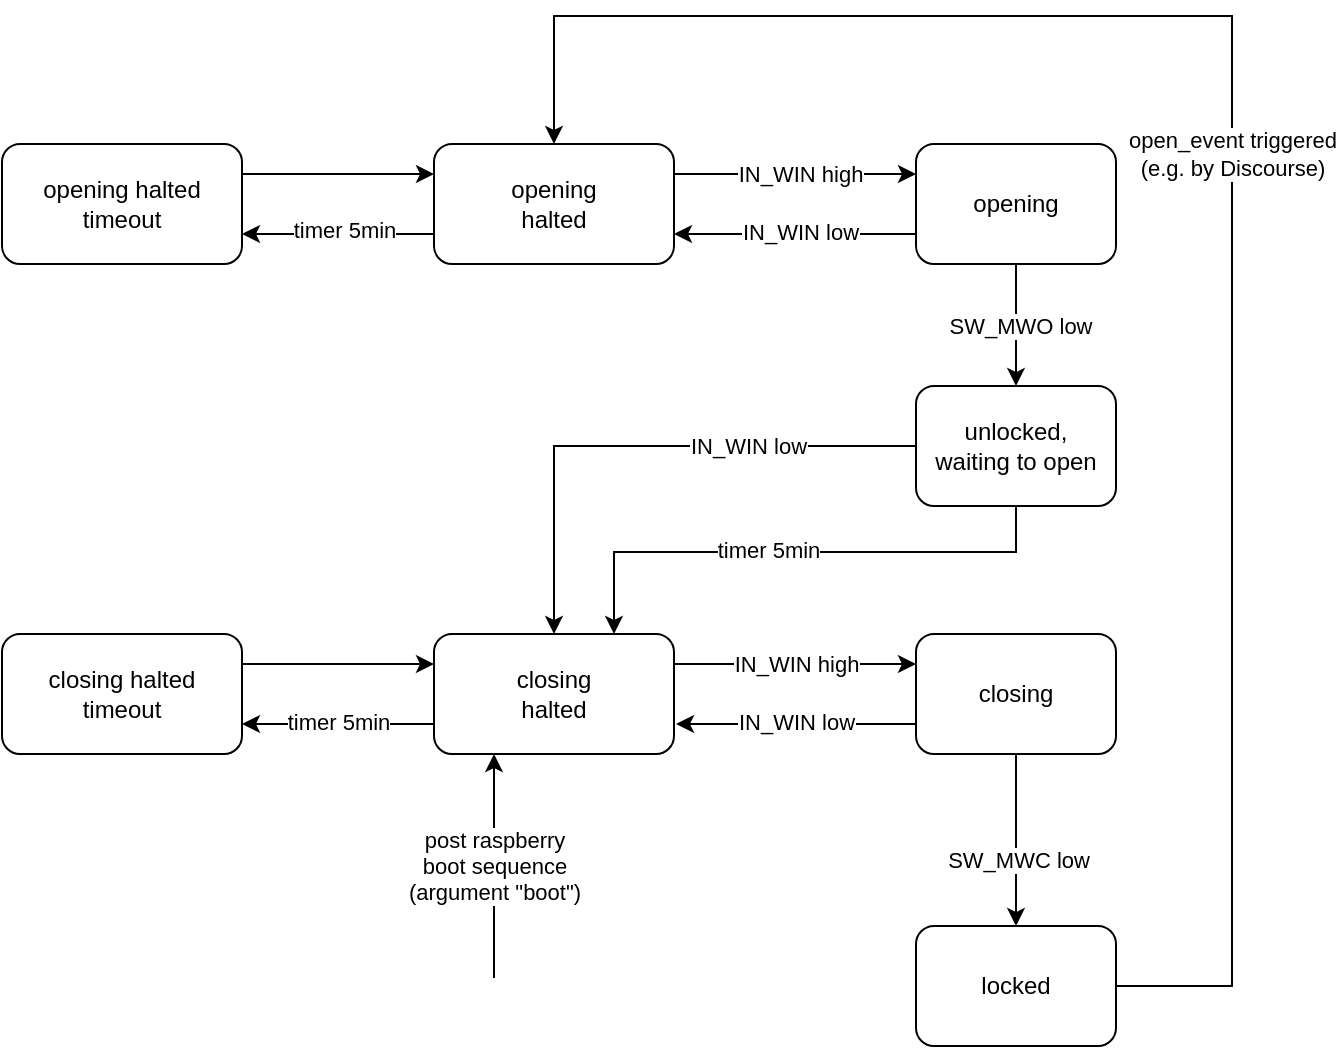 <mxfile version="22.0.8" type="device">
  <diagram id="Uv9ykZ_TOGQ4xsJvZRrg" name="Page-1">
    <mxGraphModel dx="958" dy="578" grid="0" gridSize="10" guides="1" tooltips="1" connect="1" arrows="1" fold="1" page="1" pageScale="1" pageWidth="827" pageHeight="1169" math="0" shadow="0">
      <root>
        <mxCell id="0" />
        <mxCell id="1" parent="0" />
        <mxCell id="zgbDZBJy8HB7fsjAfdnr-1" value="open_event triggered&lt;br&gt;&lt;div&gt;(e.g. by Discourse)&lt;/div&gt;" style="edgeStyle=orthogonalEdgeStyle;rounded=0;orthogonalLoop=1;jettySize=auto;html=1;exitX=1;exitY=0.5;exitDx=0;exitDy=0;entryX=0.5;entryY=0;entryDx=0;entryDy=0;" edge="1" parent="1" source="81YjFIQ1cdnt-nmbqNt_-1" target="wPA8z_1g9L0eMRsK_RC2-3">
          <mxGeometry x="0.002" relative="1" as="geometry">
            <mxPoint x="376" y="212" as="targetPoint" />
            <Array as="points">
              <mxPoint x="729" y="682" />
              <mxPoint x="729" y="197" />
              <mxPoint x="390" y="197" />
            </Array>
            <mxPoint as="offset" />
          </mxGeometry>
        </mxCell>
        <mxCell id="81YjFIQ1cdnt-nmbqNt_-1" value="locked" style="rounded=1;whiteSpace=wrap;html=1;" parent="1" vertex="1">
          <mxGeometry x="571" y="652" width="100" height="60" as="geometry" />
        </mxCell>
        <mxCell id="81YjFIQ1cdnt-nmbqNt_-17" style="edgeStyle=orthogonalEdgeStyle;rounded=0;orthogonalLoop=1;jettySize=auto;html=1;exitX=0.5;exitY=1;exitDx=0;exitDy=0;entryX=0.5;entryY=0;entryDx=0;entryDy=0;" parent="1" source="81YjFIQ1cdnt-nmbqNt_-2" target="81YjFIQ1cdnt-nmbqNt_-1" edge="1">
          <mxGeometry relative="1" as="geometry" />
        </mxCell>
        <mxCell id="wPA8z_1g9L0eMRsK_RC2-12" value="SW_MWC low" style="edgeLabel;html=1;align=center;verticalAlign=middle;resizable=0;points=[];" parent="81YjFIQ1cdnt-nmbqNt_-17" vertex="1" connectable="0">
          <mxGeometry x="0.225" y="1" relative="1" as="geometry">
            <mxPoint as="offset" />
          </mxGeometry>
        </mxCell>
        <mxCell id="wPA8z_1g9L0eMRsK_RC2-5" style="edgeStyle=orthogonalEdgeStyle;rounded=0;orthogonalLoop=1;jettySize=auto;html=1;exitX=0;exitY=0.75;exitDx=0;exitDy=0;" parent="1" source="81YjFIQ1cdnt-nmbqNt_-2" edge="1">
          <mxGeometry relative="1" as="geometry">
            <mxPoint x="451" y="551" as="targetPoint" />
          </mxGeometry>
        </mxCell>
        <mxCell id="wPA8z_1g9L0eMRsK_RC2-14" value="IN_WIN low" style="edgeLabel;html=1;align=center;verticalAlign=middle;resizable=0;points=[];" parent="wPA8z_1g9L0eMRsK_RC2-5" vertex="1" connectable="0">
          <mxGeometry x="-0.327" y="-2" relative="1" as="geometry">
            <mxPoint x="-20" y="1" as="offset" />
          </mxGeometry>
        </mxCell>
        <mxCell id="81YjFIQ1cdnt-nmbqNt_-2" value="&lt;div&gt;closing&lt;/div&gt;" style="whiteSpace=wrap;html=1;rounded=1;" parent="1" vertex="1">
          <mxGeometry x="571" y="506" width="100" height="60" as="geometry" />
        </mxCell>
        <mxCell id="81YjFIQ1cdnt-nmbqNt_-15" value="" style="edgeStyle=orthogonalEdgeStyle;rounded=0;orthogonalLoop=1;jettySize=auto;html=1;" parent="1" source="81YjFIQ1cdnt-nmbqNt_-12" target="81YjFIQ1cdnt-nmbqNt_-14" edge="1">
          <mxGeometry relative="1" as="geometry" />
        </mxCell>
        <mxCell id="wPA8z_1g9L0eMRsK_RC2-11" value="&lt;div&gt;SW_MWO low&lt;/div&gt;" style="edgeLabel;html=1;align=center;verticalAlign=middle;resizable=0;points=[];" parent="81YjFIQ1cdnt-nmbqNt_-15" vertex="1" connectable="0">
          <mxGeometry x="0.008" y="2" relative="1" as="geometry">
            <mxPoint as="offset" />
          </mxGeometry>
        </mxCell>
        <mxCell id="wPA8z_1g9L0eMRsK_RC2-7" style="edgeStyle=orthogonalEdgeStyle;rounded=0;orthogonalLoop=1;jettySize=auto;html=1;exitX=0;exitY=0.75;exitDx=0;exitDy=0;entryX=1;entryY=0.75;entryDx=0;entryDy=0;" parent="1" source="81YjFIQ1cdnt-nmbqNt_-12" target="wPA8z_1g9L0eMRsK_RC2-3" edge="1">
          <mxGeometry relative="1" as="geometry">
            <Array as="points">
              <mxPoint x="520" y="306" />
              <mxPoint x="520" y="306" />
            </Array>
          </mxGeometry>
        </mxCell>
        <mxCell id="wPA8z_1g9L0eMRsK_RC2-9" value="IN_WIN low" style="edgeLabel;html=1;align=center;verticalAlign=middle;resizable=0;points=[];" parent="wPA8z_1g9L0eMRsK_RC2-7" vertex="1" connectable="0">
          <mxGeometry x="-0.409" y="-1" relative="1" as="geometry">
            <mxPoint x="-22" as="offset" />
          </mxGeometry>
        </mxCell>
        <mxCell id="81YjFIQ1cdnt-nmbqNt_-12" value="opening" style="rounded=1;whiteSpace=wrap;html=1;" parent="1" vertex="1">
          <mxGeometry x="571" y="261" width="100" height="60" as="geometry" />
        </mxCell>
        <mxCell id="qLUEqb7v4txtZIFJk71Y-18" style="edgeStyle=orthogonalEdgeStyle;rounded=0;orthogonalLoop=1;jettySize=auto;html=1;exitX=0;exitY=0.5;exitDx=0;exitDy=0;entryX=0.5;entryY=0;entryDx=0;entryDy=0;" parent="1" source="81YjFIQ1cdnt-nmbqNt_-14" target="wPA8z_1g9L0eMRsK_RC2-4" edge="1">
          <mxGeometry relative="1" as="geometry">
            <mxPoint x="481" y="566" as="targetPoint" />
          </mxGeometry>
        </mxCell>
        <mxCell id="qLUEqb7v4txtZIFJk71Y-20" value="IN_WIN low" style="edgeLabel;html=1;align=center;verticalAlign=middle;resizable=0;points=[];" parent="qLUEqb7v4txtZIFJk71Y-18" vertex="1" connectable="0">
          <mxGeometry x="0.015" y="2" relative="1" as="geometry">
            <mxPoint x="55" y="-2" as="offset" />
          </mxGeometry>
        </mxCell>
        <mxCell id="qLUEqb7v4txtZIFJk71Y-31" style="edgeStyle=orthogonalEdgeStyle;rounded=0;orthogonalLoop=1;jettySize=auto;html=1;exitX=0.5;exitY=1;exitDx=0;exitDy=0;entryX=0.75;entryY=0;entryDx=0;entryDy=0;" parent="1" source="81YjFIQ1cdnt-nmbqNt_-14" target="wPA8z_1g9L0eMRsK_RC2-4" edge="1">
          <mxGeometry relative="1" as="geometry">
            <Array as="points">
              <mxPoint x="621" y="465" />
              <mxPoint x="420" y="465" />
            </Array>
          </mxGeometry>
        </mxCell>
        <mxCell id="qLUEqb7v4txtZIFJk71Y-32" value="timer 5min" style="edgeLabel;html=1;align=center;verticalAlign=middle;resizable=0;points=[];" parent="qLUEqb7v4txtZIFJk71Y-31" vertex="1" connectable="0">
          <mxGeometry x="0.113" y="-1" relative="1" as="geometry">
            <mxPoint as="offset" />
          </mxGeometry>
        </mxCell>
        <mxCell id="81YjFIQ1cdnt-nmbqNt_-14" value="&lt;div&gt;unlocked,&lt;/div&gt;&lt;div&gt;waiting to open&lt;br&gt;&lt;/div&gt;" style="rounded=1;whiteSpace=wrap;html=1;" parent="1" vertex="1">
          <mxGeometry x="571" y="382" width="100" height="60" as="geometry" />
        </mxCell>
        <mxCell id="wPA8z_1g9L0eMRsK_RC2-8" style="edgeStyle=orthogonalEdgeStyle;rounded=0;orthogonalLoop=1;jettySize=auto;html=1;exitX=1;exitY=0.25;exitDx=0;exitDy=0;entryX=0;entryY=0.25;entryDx=0;entryDy=0;" parent="1" source="wPA8z_1g9L0eMRsK_RC2-3" target="81YjFIQ1cdnt-nmbqNt_-12" edge="1">
          <mxGeometry relative="1" as="geometry" />
        </mxCell>
        <mxCell id="wPA8z_1g9L0eMRsK_RC2-10" value="IN_WIN high" style="edgeLabel;html=1;align=center;verticalAlign=middle;resizable=0;points=[];" parent="wPA8z_1g9L0eMRsK_RC2-8" vertex="1" connectable="0">
          <mxGeometry x="-0.437" relative="1" as="geometry">
            <mxPoint x="29" as="offset" />
          </mxGeometry>
        </mxCell>
        <mxCell id="qLUEqb7v4txtZIFJk71Y-26" style="edgeStyle=orthogonalEdgeStyle;rounded=0;orthogonalLoop=1;jettySize=auto;html=1;exitX=0;exitY=0.75;exitDx=0;exitDy=0;entryX=1;entryY=0.75;entryDx=0;entryDy=0;" parent="1" source="wPA8z_1g9L0eMRsK_RC2-3" target="qLUEqb7v4txtZIFJk71Y-22" edge="1">
          <mxGeometry relative="1" as="geometry" />
        </mxCell>
        <mxCell id="qLUEqb7v4txtZIFJk71Y-27" value="timer 5min" style="edgeLabel;html=1;align=center;verticalAlign=middle;resizable=0;points=[];" parent="qLUEqb7v4txtZIFJk71Y-26" vertex="1" connectable="0">
          <mxGeometry x="-0.744" y="1" relative="1" as="geometry">
            <mxPoint x="-33" y="-3" as="offset" />
          </mxGeometry>
        </mxCell>
        <mxCell id="wPA8z_1g9L0eMRsK_RC2-3" value="&lt;div&gt;opening&lt;/div&gt;&lt;div&gt;halted&lt;br&gt;&lt;/div&gt;" style="rounded=1;whiteSpace=wrap;html=1;" parent="1" vertex="1">
          <mxGeometry x="330" y="261" width="120" height="60" as="geometry" />
        </mxCell>
        <mxCell id="wPA8z_1g9L0eMRsK_RC2-6" style="edgeStyle=orthogonalEdgeStyle;rounded=0;orthogonalLoop=1;jettySize=auto;html=1;exitX=1;exitY=0.25;exitDx=0;exitDy=0;entryX=0;entryY=0.25;entryDx=0;entryDy=0;" parent="1" source="wPA8z_1g9L0eMRsK_RC2-4" target="81YjFIQ1cdnt-nmbqNt_-2" edge="1">
          <mxGeometry relative="1" as="geometry" />
        </mxCell>
        <mxCell id="wPA8z_1g9L0eMRsK_RC2-15" value="IN_WIN high" style="edgeLabel;html=1;align=center;verticalAlign=middle;resizable=0;points=[];" parent="wPA8z_1g9L0eMRsK_RC2-6" vertex="1" connectable="0">
          <mxGeometry x="-0.664" y="2" relative="1" as="geometry">
            <mxPoint x="40" y="2" as="offset" />
          </mxGeometry>
        </mxCell>
        <mxCell id="qLUEqb7v4txtZIFJk71Y-24" style="edgeStyle=orthogonalEdgeStyle;rounded=0;orthogonalLoop=1;jettySize=auto;html=1;exitX=0;exitY=0.75;exitDx=0;exitDy=0;entryX=1;entryY=0.75;entryDx=0;entryDy=0;" parent="1" source="wPA8z_1g9L0eMRsK_RC2-4" target="qLUEqb7v4txtZIFJk71Y-36" edge="1">
          <mxGeometry relative="1" as="geometry">
            <mxPoint x="253" y="428" as="targetPoint" />
          </mxGeometry>
        </mxCell>
        <mxCell id="qLUEqb7v4txtZIFJk71Y-25" value="timer 5min" style="edgeLabel;html=1;align=center;verticalAlign=middle;resizable=0;points=[];" parent="qLUEqb7v4txtZIFJk71Y-24" vertex="1" connectable="0">
          <mxGeometry x="0.048" y="1" relative="1" as="geometry">
            <mxPoint x="2" y="-2" as="offset" />
          </mxGeometry>
        </mxCell>
        <mxCell id="wPA8z_1g9L0eMRsK_RC2-4" value="&lt;div&gt;closing&lt;/div&gt;&lt;div&gt;halted&lt;br&gt;&lt;/div&gt;" style="rounded=1;whiteSpace=wrap;html=1;" parent="1" vertex="1">
          <mxGeometry x="330" y="506" width="120" height="60" as="geometry" />
        </mxCell>
        <mxCell id="qLUEqb7v4txtZIFJk71Y-14" value="&lt;div&gt;post raspberry&lt;/div&gt;&lt;div&gt;boot sequence&lt;br&gt;&lt;/div&gt;&lt;div&gt;(argument &quot;boot&quot;)&lt;br&gt;&lt;/div&gt;" style="endArrow=classic;html=1;entryX=0.25;entryY=1;entryDx=0;entryDy=0;" parent="1" target="wPA8z_1g9L0eMRsK_RC2-4" edge="1">
          <mxGeometry width="50" height="50" relative="1" as="geometry">
            <mxPoint x="360" y="678" as="sourcePoint" />
            <mxPoint x="681" y="589" as="targetPoint" />
          </mxGeometry>
        </mxCell>
        <mxCell id="qLUEqb7v4txtZIFJk71Y-35" style="edgeStyle=orthogonalEdgeStyle;rounded=0;orthogonalLoop=1;jettySize=auto;html=1;exitX=1;exitY=0.25;exitDx=0;exitDy=0;entryX=0;entryY=0.25;entryDx=0;entryDy=0;" parent="1" source="qLUEqb7v4txtZIFJk71Y-22" target="wPA8z_1g9L0eMRsK_RC2-3" edge="1">
          <mxGeometry relative="1" as="geometry" />
        </mxCell>
        <mxCell id="qLUEqb7v4txtZIFJk71Y-22" value="&lt;div&gt;opening halted timeout&lt;br&gt;&lt;/div&gt;" style="rounded=1;whiteSpace=wrap;html=1;" parent="1" vertex="1">
          <mxGeometry x="114" y="261" width="120" height="60" as="geometry" />
        </mxCell>
        <mxCell id="qLUEqb7v4txtZIFJk71Y-40" style="edgeStyle=orthogonalEdgeStyle;rounded=0;orthogonalLoop=1;jettySize=auto;html=1;exitX=1;exitY=0.25;exitDx=0;exitDy=0;entryX=0;entryY=0.25;entryDx=0;entryDy=0;" parent="1" source="qLUEqb7v4txtZIFJk71Y-36" target="wPA8z_1g9L0eMRsK_RC2-4" edge="1">
          <mxGeometry relative="1" as="geometry" />
        </mxCell>
        <mxCell id="qLUEqb7v4txtZIFJk71Y-36" value="&lt;div&gt;closing halted &lt;br&gt;timeout&lt;/div&gt;" style="rounded=1;whiteSpace=wrap;html=1;" parent="1" vertex="1">
          <mxGeometry x="114" y="506" width="120" height="60" as="geometry" />
        </mxCell>
      </root>
    </mxGraphModel>
  </diagram>
</mxfile>
